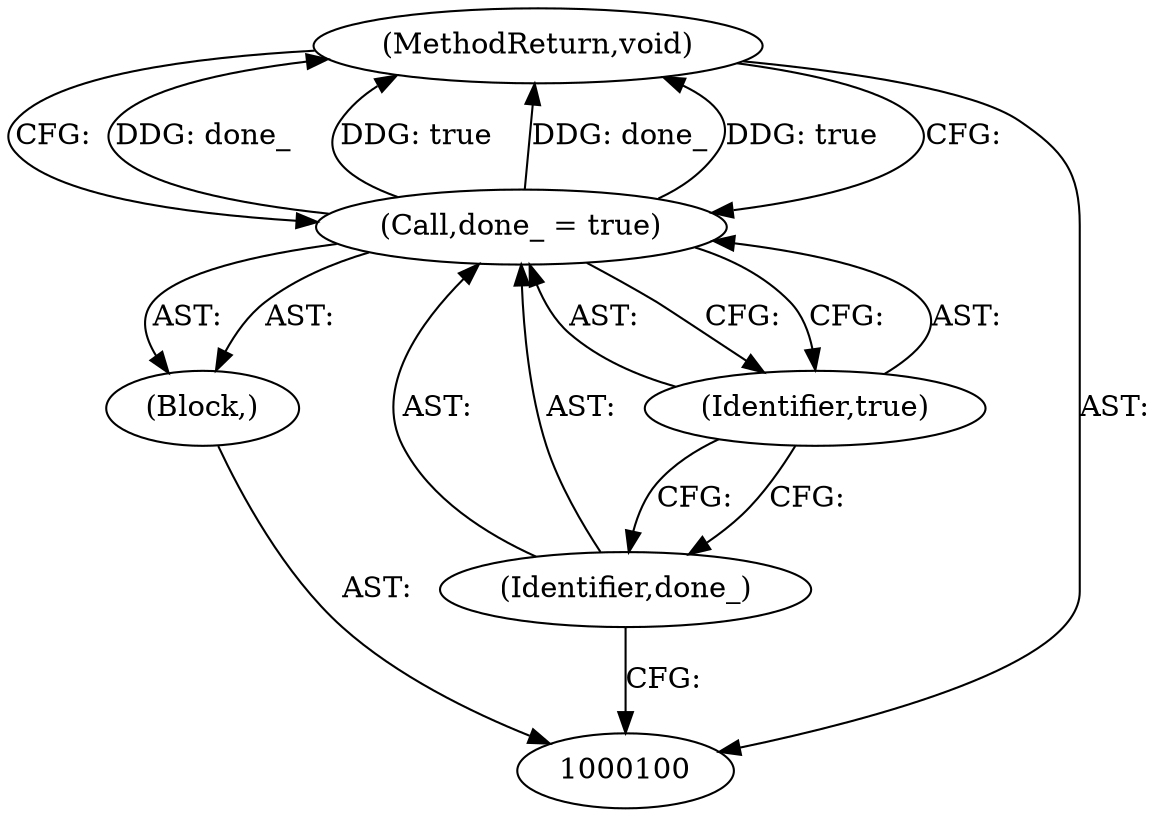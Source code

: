 digraph "1_Chrome_30f5bc981921d9c0221c82f38d80bd2d5c86a022_2" {
"1000105" [label="(MethodReturn,void)"];
"1000101" [label="(Block,)"];
"1000104" [label="(Identifier,true)"];
"1000102" [label="(Call,done_ = true)"];
"1000103" [label="(Identifier,done_)"];
"1000105" -> "1000100"  [label="AST: "];
"1000105" -> "1000102"  [label="CFG: "];
"1000102" -> "1000105"  [label="DDG: done_"];
"1000102" -> "1000105"  [label="DDG: true"];
"1000101" -> "1000100"  [label="AST: "];
"1000102" -> "1000101"  [label="AST: "];
"1000104" -> "1000102"  [label="AST: "];
"1000104" -> "1000103"  [label="CFG: "];
"1000102" -> "1000104"  [label="CFG: "];
"1000102" -> "1000101"  [label="AST: "];
"1000102" -> "1000104"  [label="CFG: "];
"1000103" -> "1000102"  [label="AST: "];
"1000104" -> "1000102"  [label="AST: "];
"1000105" -> "1000102"  [label="CFG: "];
"1000102" -> "1000105"  [label="DDG: done_"];
"1000102" -> "1000105"  [label="DDG: true"];
"1000103" -> "1000102"  [label="AST: "];
"1000103" -> "1000100"  [label="CFG: "];
"1000104" -> "1000103"  [label="CFG: "];
}
